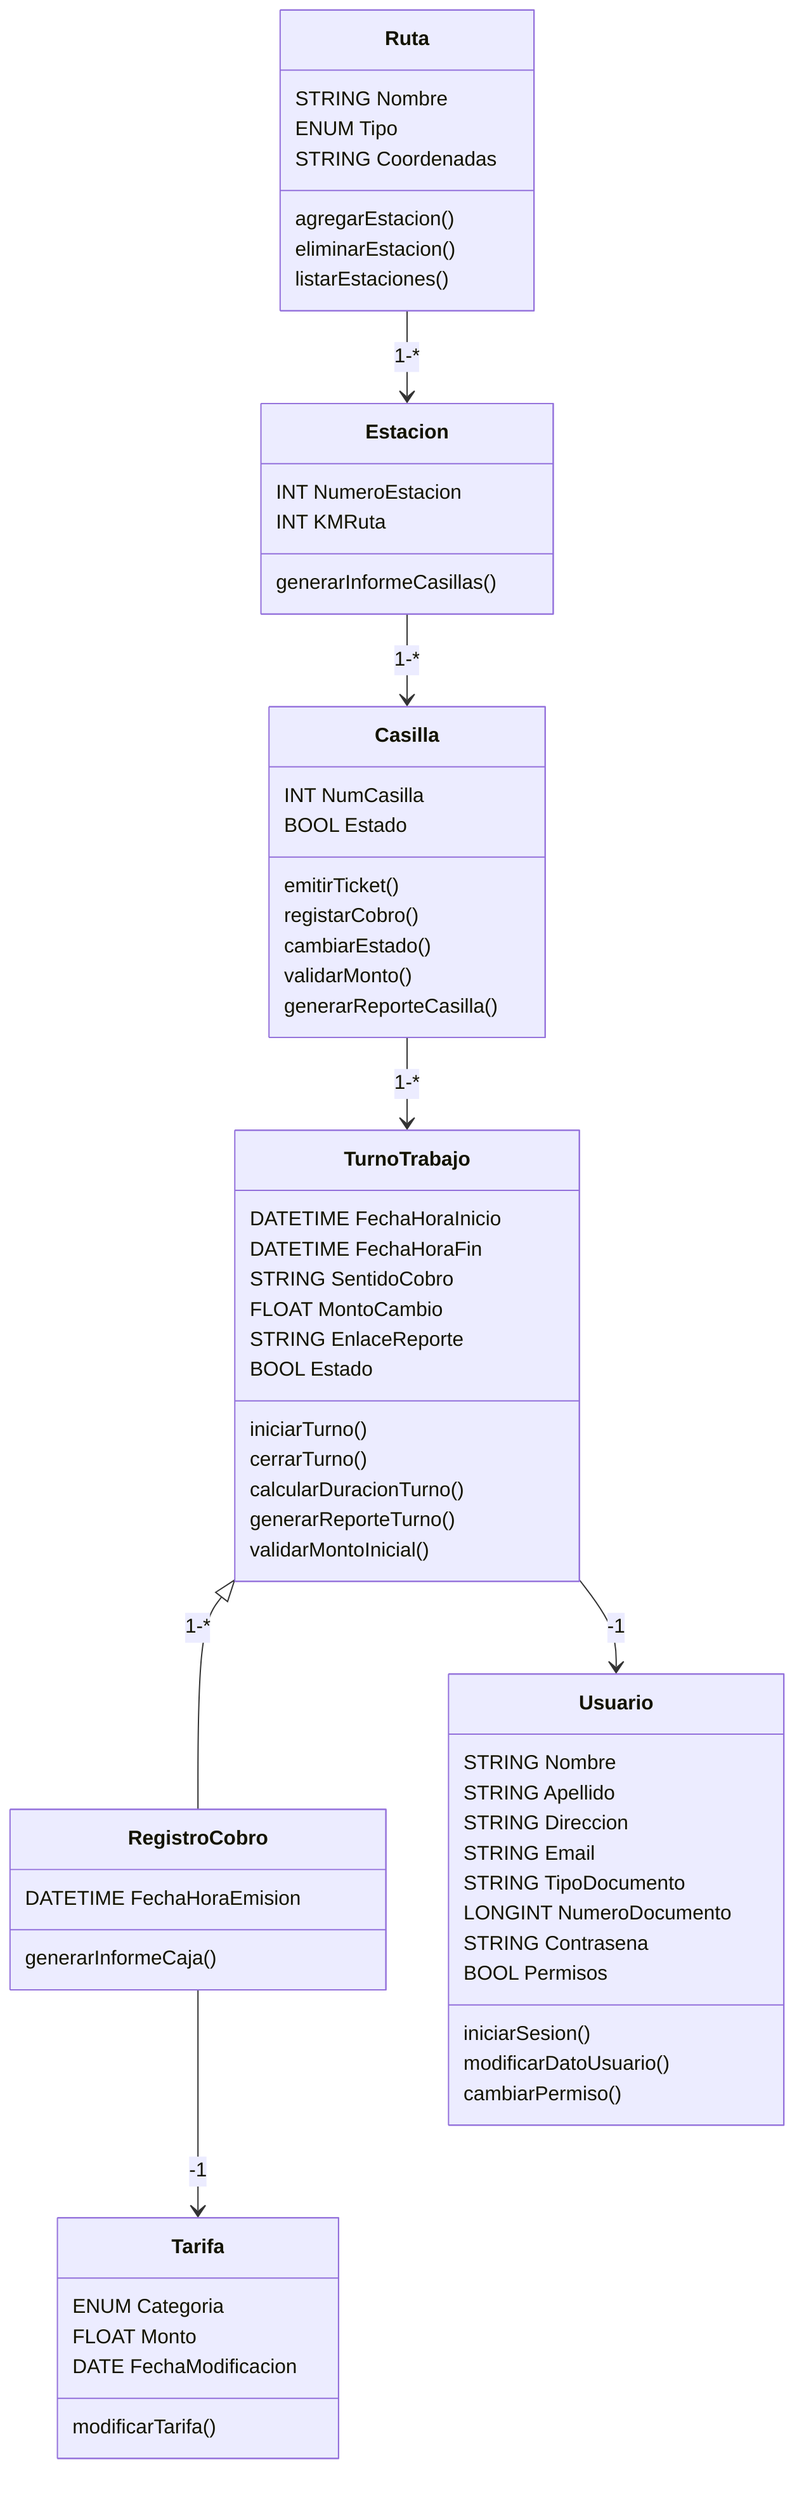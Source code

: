 classDiagram

    Ruta --> Estacion : 1-*
    Estacion --> Casilla : 1-*
    Casilla --> TurnoTrabajo : 1-*
    TurnoTrabajo <|-- RegistroCobro : 1-*
    RegistroCobro --> Tarifa : -1
    TurnoTrabajo --> Usuario :-1

    class Ruta{
        STRING Nombre
        ENUM Tipo
        STRING Coordenadas
        agregarEstacion()
        eliminarEstacion()
        listarEstaciones()
    }

    class Estacion{
        INT NumeroEstacion
        INT KMRuta
        generarInformeCasillas()
    }

    class Casilla{
        INT NumCasilla
        BOOL Estado

        emitirTicket()
        registarCobro()
        cambiarEstado()
        validarMonto()
        generarReporteCasilla()
    }

    class TurnoTrabajo{
        DATETIME FechaHoraInicio
        DATETIME FechaHoraFin
        STRING SentidoCobro
        FLOAT MontoCambio
        STRING EnlaceReporte
        BOOL Estado
        iniciarTurno()
        cerrarTurno()
        calcularDuracionTurno()
        generarReporteTurno()
        validarMontoInicial()
    }

    class RegistroCobro{
        DATETIME FechaHoraEmision
        generarInformeCaja()
    }

    class Usuario{
        STRING Nombre
        STRING Apellido
        STRING Direccion
        STRING Email
        STRING TipoDocumento
        LONGINT NumeroDocumento
        STRING Contrasena
        BOOL Permisos
        iniciarSesion()
        modificarDatoUsuario()
        cambiarPermiso()
    }

    class Tarifa{
        ENUM Categoria
        FLOAT Monto
        DATE FechaModificacion
        modificarTarifa()
    }